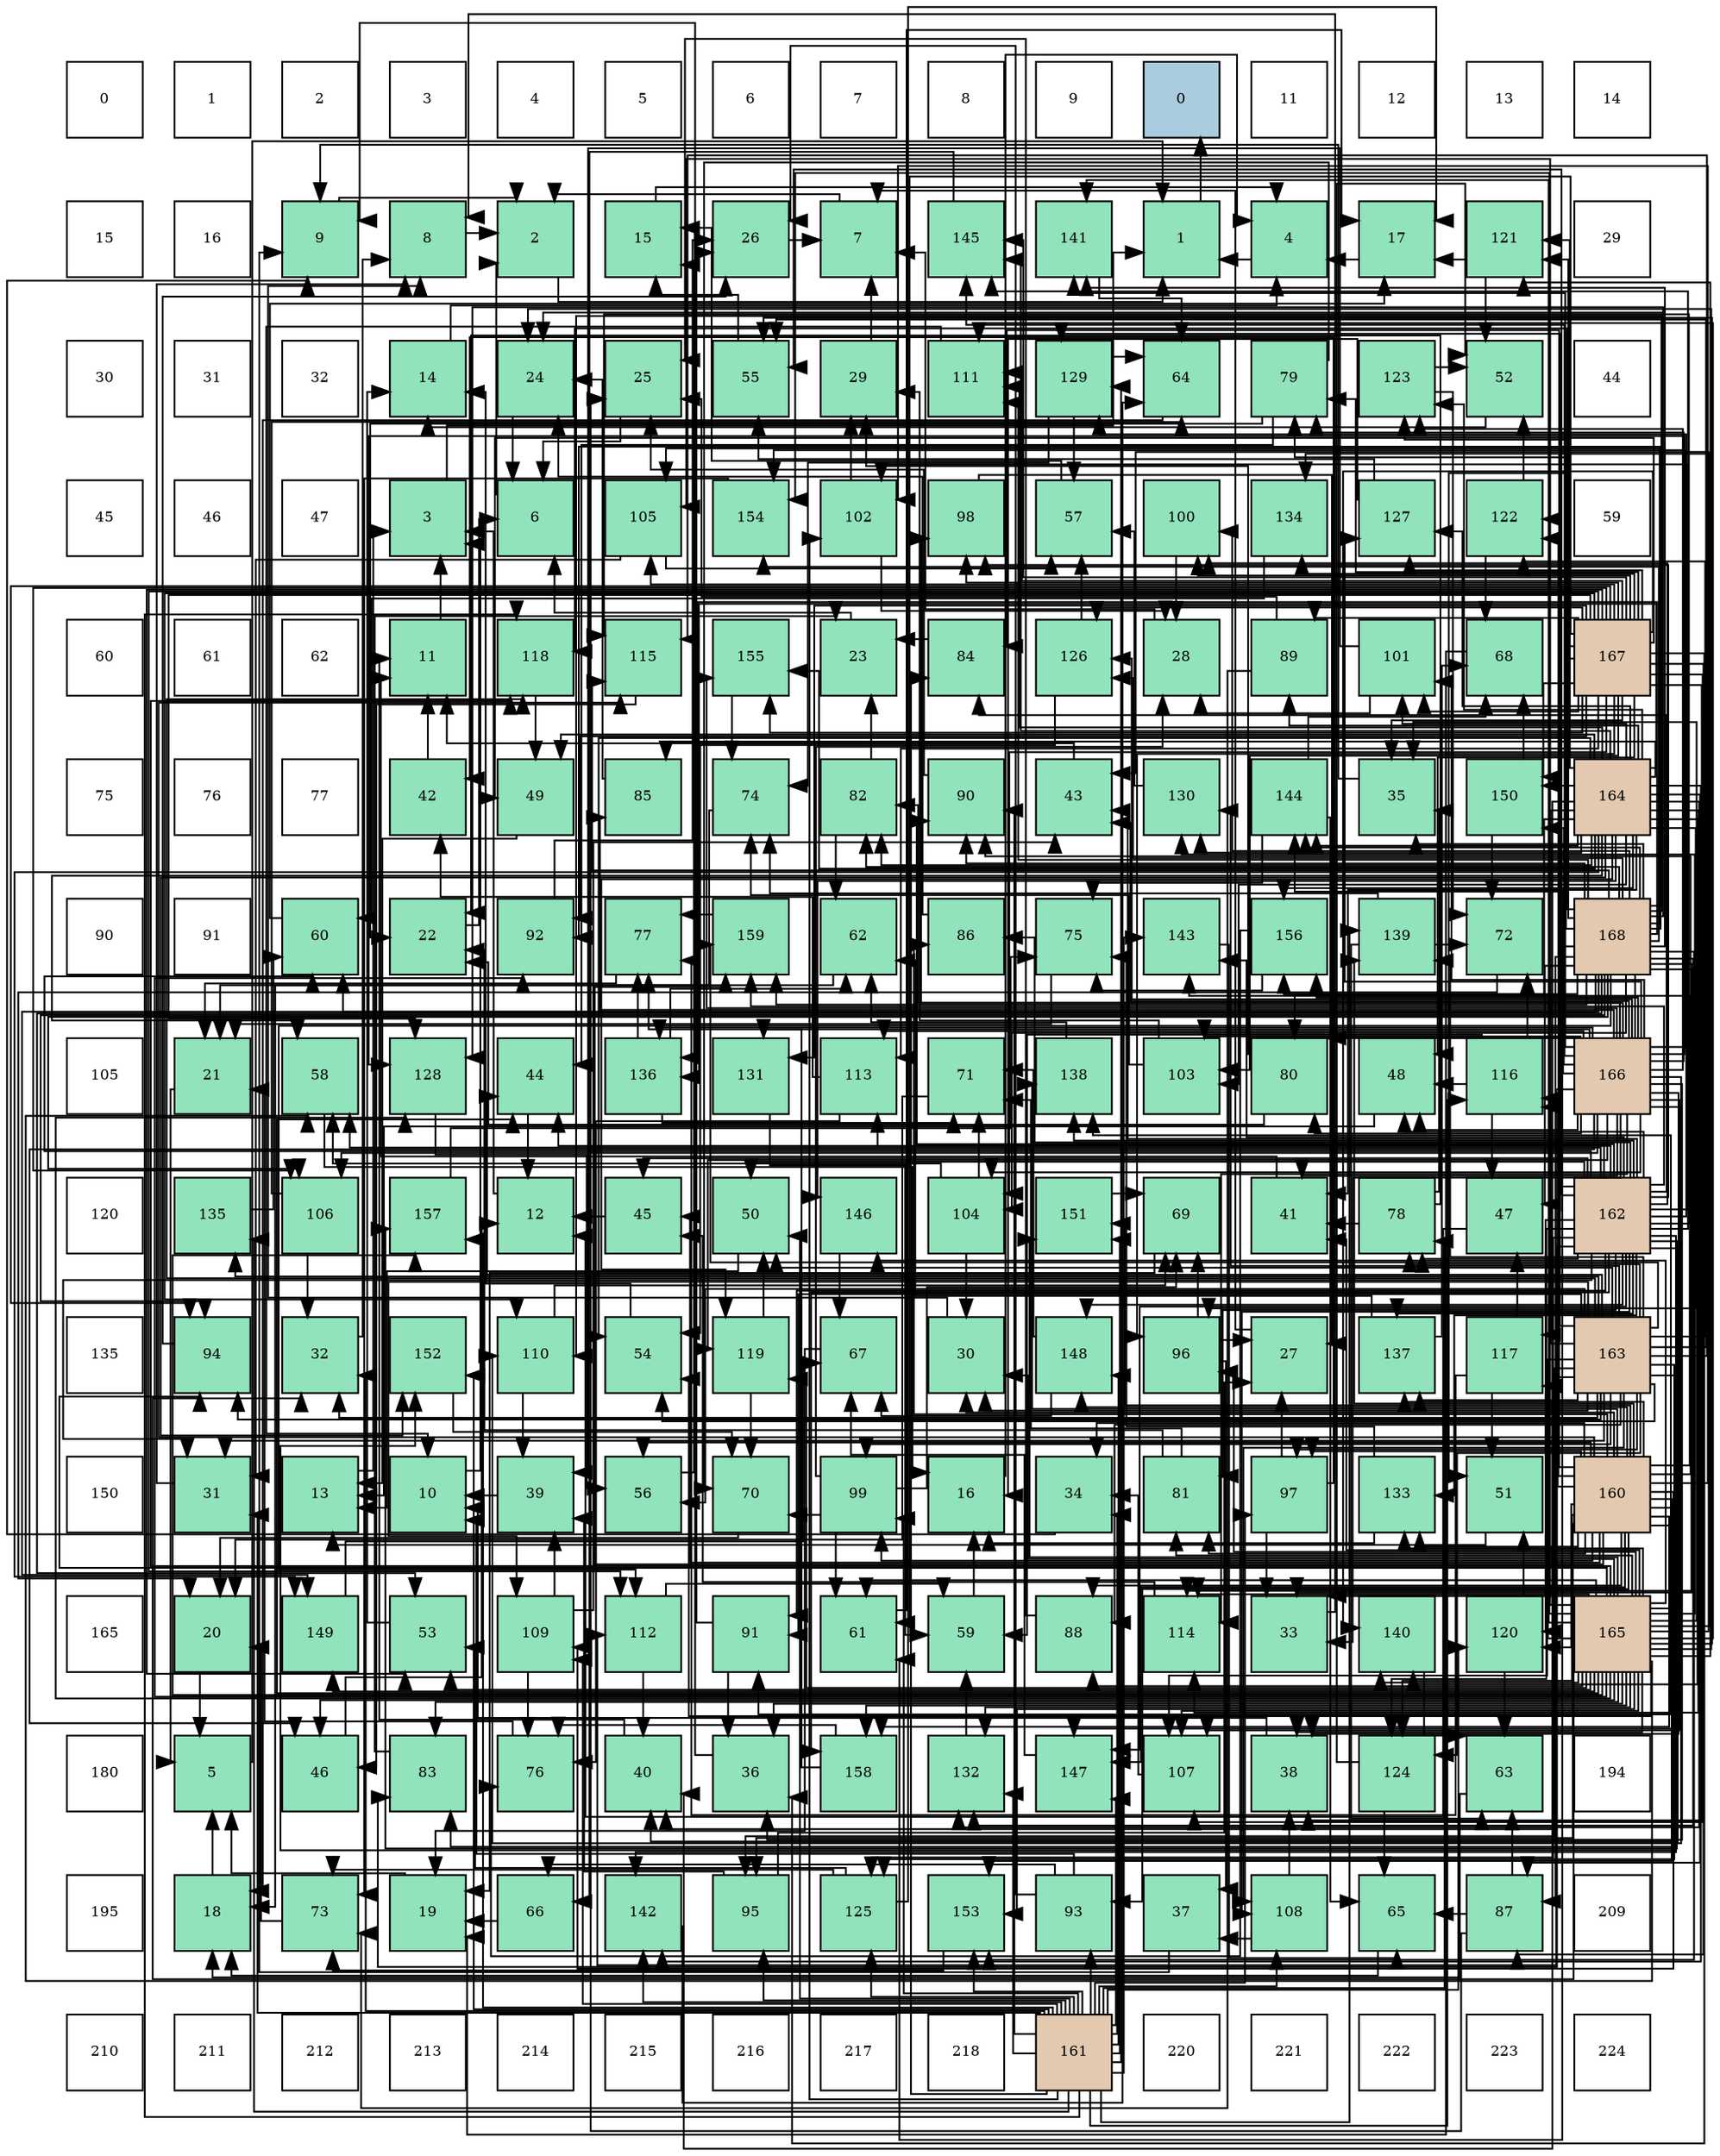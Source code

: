 digraph layout{
 rankdir=TB;
 splines=ortho;
 node [style=filled shape=square fixedsize=true width=0.6];
0[label="0", fontsize=8, fillcolor="#ffffff"];
1[label="1", fontsize=8, fillcolor="#ffffff"];
2[label="2", fontsize=8, fillcolor="#ffffff"];
3[label="3", fontsize=8, fillcolor="#ffffff"];
4[label="4", fontsize=8, fillcolor="#ffffff"];
5[label="5", fontsize=8, fillcolor="#ffffff"];
6[label="6", fontsize=8, fillcolor="#ffffff"];
7[label="7", fontsize=8, fillcolor="#ffffff"];
8[label="8", fontsize=8, fillcolor="#ffffff"];
9[label="9", fontsize=8, fillcolor="#ffffff"];
10[label="0", fontsize=8, fillcolor="#a9ccde"];
11[label="11", fontsize=8, fillcolor="#ffffff"];
12[label="12", fontsize=8, fillcolor="#ffffff"];
13[label="13", fontsize=8, fillcolor="#ffffff"];
14[label="14", fontsize=8, fillcolor="#ffffff"];
15[label="15", fontsize=8, fillcolor="#ffffff"];
16[label="16", fontsize=8, fillcolor="#ffffff"];
17[label="9", fontsize=8, fillcolor="#91e3bb"];
18[label="8", fontsize=8, fillcolor="#91e3bb"];
19[label="2", fontsize=8, fillcolor="#91e3bb"];
20[label="15", fontsize=8, fillcolor="#91e3bb"];
21[label="26", fontsize=8, fillcolor="#91e3bb"];
22[label="7", fontsize=8, fillcolor="#91e3bb"];
23[label="145", fontsize=8, fillcolor="#91e3bb"];
24[label="141", fontsize=8, fillcolor="#91e3bb"];
25[label="1", fontsize=8, fillcolor="#91e3bb"];
26[label="4", fontsize=8, fillcolor="#91e3bb"];
27[label="17", fontsize=8, fillcolor="#91e3bb"];
28[label="121", fontsize=8, fillcolor="#91e3bb"];
29[label="29", fontsize=8, fillcolor="#ffffff"];
30[label="30", fontsize=8, fillcolor="#ffffff"];
31[label="31", fontsize=8, fillcolor="#ffffff"];
32[label="32", fontsize=8, fillcolor="#ffffff"];
33[label="14", fontsize=8, fillcolor="#91e3bb"];
34[label="24", fontsize=8, fillcolor="#91e3bb"];
35[label="25", fontsize=8, fillcolor="#91e3bb"];
36[label="55", fontsize=8, fillcolor="#91e3bb"];
37[label="29", fontsize=8, fillcolor="#91e3bb"];
38[label="111", fontsize=8, fillcolor="#91e3bb"];
39[label="129", fontsize=8, fillcolor="#91e3bb"];
40[label="64", fontsize=8, fillcolor="#91e3bb"];
41[label="79", fontsize=8, fillcolor="#91e3bb"];
42[label="123", fontsize=8, fillcolor="#91e3bb"];
43[label="52", fontsize=8, fillcolor="#91e3bb"];
44[label="44", fontsize=8, fillcolor="#ffffff"];
45[label="45", fontsize=8, fillcolor="#ffffff"];
46[label="46", fontsize=8, fillcolor="#ffffff"];
47[label="47", fontsize=8, fillcolor="#ffffff"];
48[label="3", fontsize=8, fillcolor="#91e3bb"];
49[label="6", fontsize=8, fillcolor="#91e3bb"];
50[label="105", fontsize=8, fillcolor="#91e3bb"];
51[label="154", fontsize=8, fillcolor="#91e3bb"];
52[label="102", fontsize=8, fillcolor="#91e3bb"];
53[label="98", fontsize=8, fillcolor="#91e3bb"];
54[label="57", fontsize=8, fillcolor="#91e3bb"];
55[label="100", fontsize=8, fillcolor="#91e3bb"];
56[label="134", fontsize=8, fillcolor="#91e3bb"];
57[label="127", fontsize=8, fillcolor="#91e3bb"];
58[label="122", fontsize=8, fillcolor="#91e3bb"];
59[label="59", fontsize=8, fillcolor="#ffffff"];
60[label="60", fontsize=8, fillcolor="#ffffff"];
61[label="61", fontsize=8, fillcolor="#ffffff"];
62[label="62", fontsize=8, fillcolor="#ffffff"];
63[label="11", fontsize=8, fillcolor="#91e3bb"];
64[label="118", fontsize=8, fillcolor="#91e3bb"];
65[label="115", fontsize=8, fillcolor="#91e3bb"];
66[label="155", fontsize=8, fillcolor="#91e3bb"];
67[label="23", fontsize=8, fillcolor="#91e3bb"];
68[label="84", fontsize=8, fillcolor="#91e3bb"];
69[label="126", fontsize=8, fillcolor="#91e3bb"];
70[label="28", fontsize=8, fillcolor="#91e3bb"];
71[label="89", fontsize=8, fillcolor="#91e3bb"];
72[label="101", fontsize=8, fillcolor="#91e3bb"];
73[label="68", fontsize=8, fillcolor="#91e3bb"];
74[label="167", fontsize=8, fillcolor="#e3c9af"];
75[label="75", fontsize=8, fillcolor="#ffffff"];
76[label="76", fontsize=8, fillcolor="#ffffff"];
77[label="77", fontsize=8, fillcolor="#ffffff"];
78[label="42", fontsize=8, fillcolor="#91e3bb"];
79[label="49", fontsize=8, fillcolor="#91e3bb"];
80[label="85", fontsize=8, fillcolor="#91e3bb"];
81[label="74", fontsize=8, fillcolor="#91e3bb"];
82[label="82", fontsize=8, fillcolor="#91e3bb"];
83[label="90", fontsize=8, fillcolor="#91e3bb"];
84[label="43", fontsize=8, fillcolor="#91e3bb"];
85[label="130", fontsize=8, fillcolor="#91e3bb"];
86[label="144", fontsize=8, fillcolor="#91e3bb"];
87[label="35", fontsize=8, fillcolor="#91e3bb"];
88[label="150", fontsize=8, fillcolor="#91e3bb"];
89[label="164", fontsize=8, fillcolor="#e3c9af"];
90[label="90", fontsize=8, fillcolor="#ffffff"];
91[label="91", fontsize=8, fillcolor="#ffffff"];
92[label="60", fontsize=8, fillcolor="#91e3bb"];
93[label="22", fontsize=8, fillcolor="#91e3bb"];
94[label="92", fontsize=8, fillcolor="#91e3bb"];
95[label="77", fontsize=8, fillcolor="#91e3bb"];
96[label="159", fontsize=8, fillcolor="#91e3bb"];
97[label="62", fontsize=8, fillcolor="#91e3bb"];
98[label="86", fontsize=8, fillcolor="#91e3bb"];
99[label="75", fontsize=8, fillcolor="#91e3bb"];
100[label="143", fontsize=8, fillcolor="#91e3bb"];
101[label="156", fontsize=8, fillcolor="#91e3bb"];
102[label="139", fontsize=8, fillcolor="#91e3bb"];
103[label="72", fontsize=8, fillcolor="#91e3bb"];
104[label="168", fontsize=8, fillcolor="#e3c9af"];
105[label="105", fontsize=8, fillcolor="#ffffff"];
106[label="21", fontsize=8, fillcolor="#91e3bb"];
107[label="58", fontsize=8, fillcolor="#91e3bb"];
108[label="128", fontsize=8, fillcolor="#91e3bb"];
109[label="44", fontsize=8, fillcolor="#91e3bb"];
110[label="136", fontsize=8, fillcolor="#91e3bb"];
111[label="131", fontsize=8, fillcolor="#91e3bb"];
112[label="113", fontsize=8, fillcolor="#91e3bb"];
113[label="71", fontsize=8, fillcolor="#91e3bb"];
114[label="138", fontsize=8, fillcolor="#91e3bb"];
115[label="103", fontsize=8, fillcolor="#91e3bb"];
116[label="80", fontsize=8, fillcolor="#91e3bb"];
117[label="48", fontsize=8, fillcolor="#91e3bb"];
118[label="116", fontsize=8, fillcolor="#91e3bb"];
119[label="166", fontsize=8, fillcolor="#e3c9af"];
120[label="120", fontsize=8, fillcolor="#ffffff"];
121[label="135", fontsize=8, fillcolor="#91e3bb"];
122[label="106", fontsize=8, fillcolor="#91e3bb"];
123[label="157", fontsize=8, fillcolor="#91e3bb"];
124[label="12", fontsize=8, fillcolor="#91e3bb"];
125[label="45", fontsize=8, fillcolor="#91e3bb"];
126[label="50", fontsize=8, fillcolor="#91e3bb"];
127[label="146", fontsize=8, fillcolor="#91e3bb"];
128[label="104", fontsize=8, fillcolor="#91e3bb"];
129[label="151", fontsize=8, fillcolor="#91e3bb"];
130[label="69", fontsize=8, fillcolor="#91e3bb"];
131[label="41", fontsize=8, fillcolor="#91e3bb"];
132[label="78", fontsize=8, fillcolor="#91e3bb"];
133[label="47", fontsize=8, fillcolor="#91e3bb"];
134[label="162", fontsize=8, fillcolor="#e3c9af"];
135[label="135", fontsize=8, fillcolor="#ffffff"];
136[label="94", fontsize=8, fillcolor="#91e3bb"];
137[label="32", fontsize=8, fillcolor="#91e3bb"];
138[label="152", fontsize=8, fillcolor="#91e3bb"];
139[label="110", fontsize=8, fillcolor="#91e3bb"];
140[label="54", fontsize=8, fillcolor="#91e3bb"];
141[label="119", fontsize=8, fillcolor="#91e3bb"];
142[label="67", fontsize=8, fillcolor="#91e3bb"];
143[label="30", fontsize=8, fillcolor="#91e3bb"];
144[label="148", fontsize=8, fillcolor="#91e3bb"];
145[label="96", fontsize=8, fillcolor="#91e3bb"];
146[label="27", fontsize=8, fillcolor="#91e3bb"];
147[label="137", fontsize=8, fillcolor="#91e3bb"];
148[label="117", fontsize=8, fillcolor="#91e3bb"];
149[label="163", fontsize=8, fillcolor="#e3c9af"];
150[label="150", fontsize=8, fillcolor="#ffffff"];
151[label="31", fontsize=8, fillcolor="#91e3bb"];
152[label="13", fontsize=8, fillcolor="#91e3bb"];
153[label="10", fontsize=8, fillcolor="#91e3bb"];
154[label="39", fontsize=8, fillcolor="#91e3bb"];
155[label="56", fontsize=8, fillcolor="#91e3bb"];
156[label="70", fontsize=8, fillcolor="#91e3bb"];
157[label="99", fontsize=8, fillcolor="#91e3bb"];
158[label="16", fontsize=8, fillcolor="#91e3bb"];
159[label="34", fontsize=8, fillcolor="#91e3bb"];
160[label="81", fontsize=8, fillcolor="#91e3bb"];
161[label="97", fontsize=8, fillcolor="#91e3bb"];
162[label="133", fontsize=8, fillcolor="#91e3bb"];
163[label="51", fontsize=8, fillcolor="#91e3bb"];
164[label="160", fontsize=8, fillcolor="#e3c9af"];
165[label="165", fontsize=8, fillcolor="#ffffff"];
166[label="20", fontsize=8, fillcolor="#91e3bb"];
167[label="149", fontsize=8, fillcolor="#91e3bb"];
168[label="53", fontsize=8, fillcolor="#91e3bb"];
169[label="109", fontsize=8, fillcolor="#91e3bb"];
170[label="112", fontsize=8, fillcolor="#91e3bb"];
171[label="91", fontsize=8, fillcolor="#91e3bb"];
172[label="61", fontsize=8, fillcolor="#91e3bb"];
173[label="59", fontsize=8, fillcolor="#91e3bb"];
174[label="88", fontsize=8, fillcolor="#91e3bb"];
175[label="114", fontsize=8, fillcolor="#91e3bb"];
176[label="33", fontsize=8, fillcolor="#91e3bb"];
177[label="140", fontsize=8, fillcolor="#91e3bb"];
178[label="120", fontsize=8, fillcolor="#91e3bb"];
179[label="165", fontsize=8, fillcolor="#e3c9af"];
180[label="180", fontsize=8, fillcolor="#ffffff"];
181[label="5", fontsize=8, fillcolor="#91e3bb"];
182[label="46", fontsize=8, fillcolor="#91e3bb"];
183[label="83", fontsize=8, fillcolor="#91e3bb"];
184[label="76", fontsize=8, fillcolor="#91e3bb"];
185[label="40", fontsize=8, fillcolor="#91e3bb"];
186[label="36", fontsize=8, fillcolor="#91e3bb"];
187[label="158", fontsize=8, fillcolor="#91e3bb"];
188[label="132", fontsize=8, fillcolor="#91e3bb"];
189[label="147", fontsize=8, fillcolor="#91e3bb"];
190[label="107", fontsize=8, fillcolor="#91e3bb"];
191[label="38", fontsize=8, fillcolor="#91e3bb"];
192[label="124", fontsize=8, fillcolor="#91e3bb"];
193[label="63", fontsize=8, fillcolor="#91e3bb"];
194[label="194", fontsize=8, fillcolor="#ffffff"];
195[label="195", fontsize=8, fillcolor="#ffffff"];
196[label="18", fontsize=8, fillcolor="#91e3bb"];
197[label="73", fontsize=8, fillcolor="#91e3bb"];
198[label="19", fontsize=8, fillcolor="#91e3bb"];
199[label="66", fontsize=8, fillcolor="#91e3bb"];
200[label="142", fontsize=8, fillcolor="#91e3bb"];
201[label="95", fontsize=8, fillcolor="#91e3bb"];
202[label="125", fontsize=8, fillcolor="#91e3bb"];
203[label="153", fontsize=8, fillcolor="#91e3bb"];
204[label="93", fontsize=8, fillcolor="#91e3bb"];
205[label="37", fontsize=8, fillcolor="#91e3bb"];
206[label="108", fontsize=8, fillcolor="#91e3bb"];
207[label="65", fontsize=8, fillcolor="#91e3bb"];
208[label="87", fontsize=8, fillcolor="#91e3bb"];
209[label="209", fontsize=8, fillcolor="#ffffff"];
210[label="210", fontsize=8, fillcolor="#ffffff"];
211[label="211", fontsize=8, fillcolor="#ffffff"];
212[label="212", fontsize=8, fillcolor="#ffffff"];
213[label="213", fontsize=8, fillcolor="#ffffff"];
214[label="214", fontsize=8, fillcolor="#ffffff"];
215[label="215", fontsize=8, fillcolor="#ffffff"];
216[label="216", fontsize=8, fillcolor="#ffffff"];
217[label="217", fontsize=8, fillcolor="#ffffff"];
218[label="218", fontsize=8, fillcolor="#ffffff"];
219[label="161", fontsize=8, fillcolor="#e3c9af"];
220[label="220", fontsize=8, fillcolor="#ffffff"];
221[label="221", fontsize=8, fillcolor="#ffffff"];
222[label="222", fontsize=8, fillcolor="#ffffff"];
223[label="223", fontsize=8, fillcolor="#ffffff"];
224[label="224", fontsize=8, fillcolor="#ffffff"];
edge [constraint=false, style=vis];25 -> 10;
19 -> 25;
48 -> 25;
26 -> 25;
181 -> 25;
49 -> 19;
22 -> 19;
18 -> 19;
17 -> 19;
153 -> 48;
63 -> 48;
124 -> 48;
152 -> 48;
33 -> 26;
20 -> 26;
158 -> 26;
27 -> 26;
196 -> 181;
198 -> 181;
166 -> 181;
106 -> 181;
93 -> 49;
67 -> 49;
34 -> 49;
35 -> 49;
21 -> 22;
146 -> 22;
70 -> 22;
37 -> 22;
143 -> 18;
151 -> 18;
137 -> 18;
176 -> 18;
159 -> 17;
87 -> 17;
186 -> 17;
205 -> 17;
191 -> 153;
154 -> 153;
185 -> 63;
131 -> 63;
78 -> 63;
84 -> 63;
109 -> 124;
125 -> 124;
182 -> 124;
133 -> 124;
117 -> 152;
79 -> 152;
126 -> 152;
163 -> 152;
43 -> 33;
168 -> 33;
140 -> 33;
36 -> 20;
155 -> 20;
54 -> 20;
107 -> 158;
173 -> 158;
92 -> 27;
172 -> 27;
97 -> 196;
193 -> 196;
40 -> 196;
207 -> 196;
199 -> 198;
142 -> 198;
73 -> 198;
130 -> 198;
156 -> 166;
113 -> 166;
103 -> 166;
197 -> 166;
81 -> 106;
99 -> 106;
184 -> 106;
95 -> 106;
132 -> 93;
132 -> 87;
132 -> 131;
41 -> 93;
41 -> 109;
41 -> 156;
116 -> 93;
116 -> 37;
160 -> 93;
160 -> 113;
82 -> 67;
82 -> 97;
183 -> 67;
68 -> 67;
80 -> 34;
98 -> 34;
208 -> 35;
208 -> 193;
208 -> 207;
174 -> 35;
71 -> 35;
71 -> 197;
83 -> 35;
171 -> 21;
171 -> 186;
94 -> 21;
204 -> 153;
204 -> 21;
204 -> 199;
136 -> 21;
201 -> 146;
201 -> 154;
145 -> 146;
145 -> 205;
145 -> 130;
161 -> 146;
161 -> 176;
161 -> 78;
53 -> 146;
157 -> 70;
157 -> 172;
157 -> 130;
157 -> 156;
55 -> 70;
72 -> 70;
72 -> 154;
52 -> 70;
52 -> 37;
115 -> 37;
115 -> 81;
128 -> 143;
128 -> 107;
128 -> 113;
50 -> 151;
50 -> 54;
122 -> 137;
122 -> 40;
190 -> 159;
206 -> 205;
206 -> 191;
169 -> 154;
169 -> 84;
169 -> 184;
139 -> 154;
139 -> 130;
38 -> 153;
170 -> 185;
170 -> 173;
112 -> 78;
112 -> 184;
175 -> 125;
65 -> 182;
118 -> 133;
118 -> 117;
118 -> 173;
118 -> 103;
148 -> 133;
148 -> 163;
148 -> 95;
64 -> 79;
141 -> 126;
141 -> 156;
178 -> 163;
178 -> 193;
28 -> 27;
28 -> 43;
58 -> 43;
58 -> 73;
42 -> 43;
42 -> 103;
192 -> 43;
192 -> 207;
202 -> 27;
202 -> 168;
202 -> 197;
69 -> 140;
69 -> 54;
57 -> 158;
57 -> 36;
108 -> 155;
39 -> 54;
39 -> 40;
39 -> 81;
85 -> 54;
111 -> 173;
188 -> 173;
162 -> 158;
162 -> 99;
56 -> 92;
121 -> 92;
110 -> 97;
110 -> 113;
110 -> 95;
147 -> 97;
147 -> 73;
114 -> 97;
102 -> 193;
102 -> 103;
102 -> 81;
177 -> 193;
24 -> 40;
200 -> 40;
100 -> 207;
86 -> 207;
86 -> 73;
86 -> 99;
23 -> 199;
127 -> 142;
189 -> 142;
144 -> 142;
144 -> 113;
167 -> 142;
88 -> 73;
88 -> 103;
129 -> 130;
138 -> 156;
203 -> 197;
51 -> 197;
66 -> 81;
101 -> 99;
101 -> 184;
123 -> 99;
187 -> 184;
187 -> 95;
96 -> 95;
164 -> 143;
164 -> 159;
164 -> 125;
164 -> 155;
164 -> 160;
164 -> 183;
164 -> 68;
164 -> 98;
164 -> 174;
164 -> 83;
164 -> 171;
164 -> 204;
164 -> 201;
164 -> 161;
164 -> 157;
164 -> 52;
164 -> 169;
164 -> 65;
164 -> 118;
164 -> 178;
164 -> 58;
164 -> 192;
164 -> 162;
164 -> 147;
164 -> 114;
164 -> 102;
164 -> 100;
164 -> 189;
164 -> 144;
164 -> 129;
164 -> 203;
164 -> 187;
164 -> 96;
219 -> 151;
219 -> 137;
219 -> 159;
219 -> 126;
219 -> 132;
219 -> 68;
219 -> 83;
219 -> 204;
219 -> 201;
219 -> 161;
219 -> 157;
219 -> 52;
219 -> 206;
219 -> 169;
219 -> 118;
219 -> 64;
219 -> 178;
219 -> 202;
219 -> 39;
219 -> 188;
219 -> 121;
219 -> 102;
219 -> 200;
219 -> 100;
219 -> 189;
219 -> 144;
219 -> 129;
219 -> 138;
219 -> 203;
219 -> 123;
134 -> 151;
134 -> 185;
134 -> 84;
134 -> 109;
134 -> 125;
134 -> 117;
134 -> 126;
134 -> 36;
134 -> 107;
134 -> 92;
134 -> 132;
134 -> 160;
134 -> 183;
134 -> 68;
134 -> 98;
134 -> 83;
134 -> 171;
134 -> 53;
134 -> 55;
134 -> 52;
134 -> 206;
134 -> 112;
134 -> 65;
134 -> 178;
134 -> 58;
134 -> 192;
134 -> 202;
134 -> 39;
134 -> 162;
134 -> 147;
134 -> 114;
134 -> 200;
134 -> 100;
134 -> 23;
134 -> 189;
134 -> 144;
134 -> 123;
134 -> 187;
134 -> 96;
149 -> 143;
149 -> 151;
149 -> 137;
149 -> 185;
149 -> 109;
149 -> 126;
149 -> 140;
149 -> 36;
149 -> 155;
149 -> 132;
149 -> 174;
149 -> 171;
149 -> 136;
149 -> 201;
149 -> 161;
149 -> 157;
149 -> 190;
149 -> 206;
149 -> 169;
149 -> 65;
149 -> 118;
149 -> 64;
149 -> 58;
149 -> 192;
149 -> 202;
149 -> 39;
149 -> 85;
149 -> 121;
149 -> 147;
149 -> 102;
149 -> 138;
149 -> 96;
89 -> 185;
89 -> 131;
89 -> 79;
89 -> 140;
89 -> 107;
89 -> 116;
89 -> 82;
89 -> 80;
89 -> 208;
89 -> 71;
89 -> 145;
89 -> 72;
89 -> 115;
89 -> 38;
89 -> 175;
89 -> 148;
89 -> 141;
89 -> 28;
89 -> 42;
89 -> 57;
89 -> 85;
89 -> 188;
89 -> 110;
89 -> 177;
89 -> 200;
89 -> 86;
89 -> 23;
89 -> 127;
89 -> 167;
89 -> 88;
89 -> 138;
89 -> 66;
89 -> 101;
179 -> 34;
179 -> 143;
179 -> 137;
179 -> 176;
179 -> 87;
179 -> 186;
179 -> 191;
179 -> 131;
179 -> 84;
179 -> 109;
179 -> 182;
179 -> 168;
179 -> 140;
179 -> 36;
179 -> 107;
179 -> 172;
179 -> 160;
179 -> 183;
179 -> 174;
179 -> 94;
179 -> 136;
179 -> 145;
179 -> 50;
179 -> 190;
179 -> 38;
179 -> 175;
179 -> 148;
179 -> 64;
179 -> 141;
179 -> 28;
179 -> 108;
179 -> 85;
179 -> 188;
179 -> 162;
179 -> 56;
179 -> 114;
179 -> 177;
179 -> 24;
179 -> 127;
179 -> 167;
179 -> 129;
179 -> 203;
179 -> 51;
179 -> 123;
179 -> 187;
119 -> 176;
119 -> 186;
119 -> 191;
119 -> 131;
119 -> 84;
119 -> 182;
119 -> 117;
119 -> 41;
119 -> 116;
119 -> 82;
119 -> 80;
119 -> 53;
119 -> 72;
119 -> 115;
119 -> 128;
119 -> 122;
119 -> 190;
119 -> 139;
119 -> 170;
119 -> 112;
119 -> 175;
119 -> 141;
119 -> 42;
119 -> 69;
119 -> 57;
119 -> 108;
119 -> 111;
119 -> 110;
119 -> 24;
119 -> 86;
119 -> 23;
119 -> 189;
119 -> 88;
119 -> 51;
119 -> 66;
119 -> 101;
74 -> 87;
74 -> 186;
74 -> 191;
74 -> 117;
74 -> 79;
74 -> 163;
74 -> 168;
74 -> 172;
74 -> 41;
74 -> 208;
74 -> 71;
74 -> 94;
74 -> 136;
74 -> 145;
74 -> 53;
74 -> 55;
74 -> 72;
74 -> 115;
74 -> 128;
74 -> 50;
74 -> 122;
74 -> 190;
74 -> 139;
74 -> 38;
74 -> 170;
74 -> 112;
74 -> 42;
74 -> 69;
74 -> 57;
74 -> 108;
74 -> 111;
74 -> 56;
74 -> 177;
74 -> 23;
74 -> 88;
74 -> 66;
104 -> 34;
104 -> 176;
104 -> 87;
104 -> 133;
104 -> 168;
104 -> 92;
104 -> 172;
104 -> 41;
104 -> 116;
104 -> 82;
104 -> 208;
104 -> 83;
104 -> 94;
104 -> 136;
104 -> 55;
104 -> 128;
104 -> 50;
104 -> 122;
104 -> 139;
104 -> 38;
104 -> 170;
104 -> 175;
104 -> 65;
104 -> 64;
104 -> 28;
104 -> 69;
104 -> 108;
104 -> 188;
104 -> 110;
104 -> 24;
104 -> 86;
104 -> 167;
104 -> 203;
104 -> 51;
104 -> 101;
104 -> 96;
edge [constraint=true, style=invis];
0 -> 15 -> 30 -> 45 -> 60 -> 75 -> 90 -> 105 -> 120 -> 135 -> 150 -> 165 -> 180 -> 195 -> 210;
1 -> 16 -> 31 -> 46 -> 61 -> 76 -> 91 -> 106 -> 121 -> 136 -> 151 -> 166 -> 181 -> 196 -> 211;
2 -> 17 -> 32 -> 47 -> 62 -> 77 -> 92 -> 107 -> 122 -> 137 -> 152 -> 167 -> 182 -> 197 -> 212;
3 -> 18 -> 33 -> 48 -> 63 -> 78 -> 93 -> 108 -> 123 -> 138 -> 153 -> 168 -> 183 -> 198 -> 213;
4 -> 19 -> 34 -> 49 -> 64 -> 79 -> 94 -> 109 -> 124 -> 139 -> 154 -> 169 -> 184 -> 199 -> 214;
5 -> 20 -> 35 -> 50 -> 65 -> 80 -> 95 -> 110 -> 125 -> 140 -> 155 -> 170 -> 185 -> 200 -> 215;
6 -> 21 -> 36 -> 51 -> 66 -> 81 -> 96 -> 111 -> 126 -> 141 -> 156 -> 171 -> 186 -> 201 -> 216;
7 -> 22 -> 37 -> 52 -> 67 -> 82 -> 97 -> 112 -> 127 -> 142 -> 157 -> 172 -> 187 -> 202 -> 217;
8 -> 23 -> 38 -> 53 -> 68 -> 83 -> 98 -> 113 -> 128 -> 143 -> 158 -> 173 -> 188 -> 203 -> 218;
9 -> 24 -> 39 -> 54 -> 69 -> 84 -> 99 -> 114 -> 129 -> 144 -> 159 -> 174 -> 189 -> 204 -> 219;
10 -> 25 -> 40 -> 55 -> 70 -> 85 -> 100 -> 115 -> 130 -> 145 -> 160 -> 175 -> 190 -> 205 -> 220;
11 -> 26 -> 41 -> 56 -> 71 -> 86 -> 101 -> 116 -> 131 -> 146 -> 161 -> 176 -> 191 -> 206 -> 221;
12 -> 27 -> 42 -> 57 -> 72 -> 87 -> 102 -> 117 -> 132 -> 147 -> 162 -> 177 -> 192 -> 207 -> 222;
13 -> 28 -> 43 -> 58 -> 73 -> 88 -> 103 -> 118 -> 133 -> 148 -> 163 -> 178 -> 193 -> 208 -> 223;
14 -> 29 -> 44 -> 59 -> 74 -> 89 -> 104 -> 119 -> 134 -> 149 -> 164 -> 179 -> 194 -> 209 -> 224;
rank = same {0 -> 1 -> 2 -> 3 -> 4 -> 5 -> 6 -> 7 -> 8 -> 9 -> 10 -> 11 -> 12 -> 13 -> 14};
rank = same {15 -> 16 -> 17 -> 18 -> 19 -> 20 -> 21 -> 22 -> 23 -> 24 -> 25 -> 26 -> 27 -> 28 -> 29};
rank = same {30 -> 31 -> 32 -> 33 -> 34 -> 35 -> 36 -> 37 -> 38 -> 39 -> 40 -> 41 -> 42 -> 43 -> 44};
rank = same {45 -> 46 -> 47 -> 48 -> 49 -> 50 -> 51 -> 52 -> 53 -> 54 -> 55 -> 56 -> 57 -> 58 -> 59};
rank = same {60 -> 61 -> 62 -> 63 -> 64 -> 65 -> 66 -> 67 -> 68 -> 69 -> 70 -> 71 -> 72 -> 73 -> 74};
rank = same {75 -> 76 -> 77 -> 78 -> 79 -> 80 -> 81 -> 82 -> 83 -> 84 -> 85 -> 86 -> 87 -> 88 -> 89};
rank = same {90 -> 91 -> 92 -> 93 -> 94 -> 95 -> 96 -> 97 -> 98 -> 99 -> 100 -> 101 -> 102 -> 103 -> 104};
rank = same {105 -> 106 -> 107 -> 108 -> 109 -> 110 -> 111 -> 112 -> 113 -> 114 -> 115 -> 116 -> 117 -> 118 -> 119};
rank = same {120 -> 121 -> 122 -> 123 -> 124 -> 125 -> 126 -> 127 -> 128 -> 129 -> 130 -> 131 -> 132 -> 133 -> 134};
rank = same {135 -> 136 -> 137 -> 138 -> 139 -> 140 -> 141 -> 142 -> 143 -> 144 -> 145 -> 146 -> 147 -> 148 -> 149};
rank = same {150 -> 151 -> 152 -> 153 -> 154 -> 155 -> 156 -> 157 -> 158 -> 159 -> 160 -> 161 -> 162 -> 163 -> 164};
rank = same {165 -> 166 -> 167 -> 168 -> 169 -> 170 -> 171 -> 172 -> 173 -> 174 -> 175 -> 176 -> 177 -> 178 -> 179};
rank = same {180 -> 181 -> 182 -> 183 -> 184 -> 185 -> 186 -> 187 -> 188 -> 189 -> 190 -> 191 -> 192 -> 193 -> 194};
rank = same {195 -> 196 -> 197 -> 198 -> 199 -> 200 -> 201 -> 202 -> 203 -> 204 -> 205 -> 206 -> 207 -> 208 -> 209};
rank = same {210 -> 211 -> 212 -> 213 -> 214 -> 215 -> 216 -> 217 -> 218 -> 219 -> 220 -> 221 -> 222 -> 223 -> 224};
}